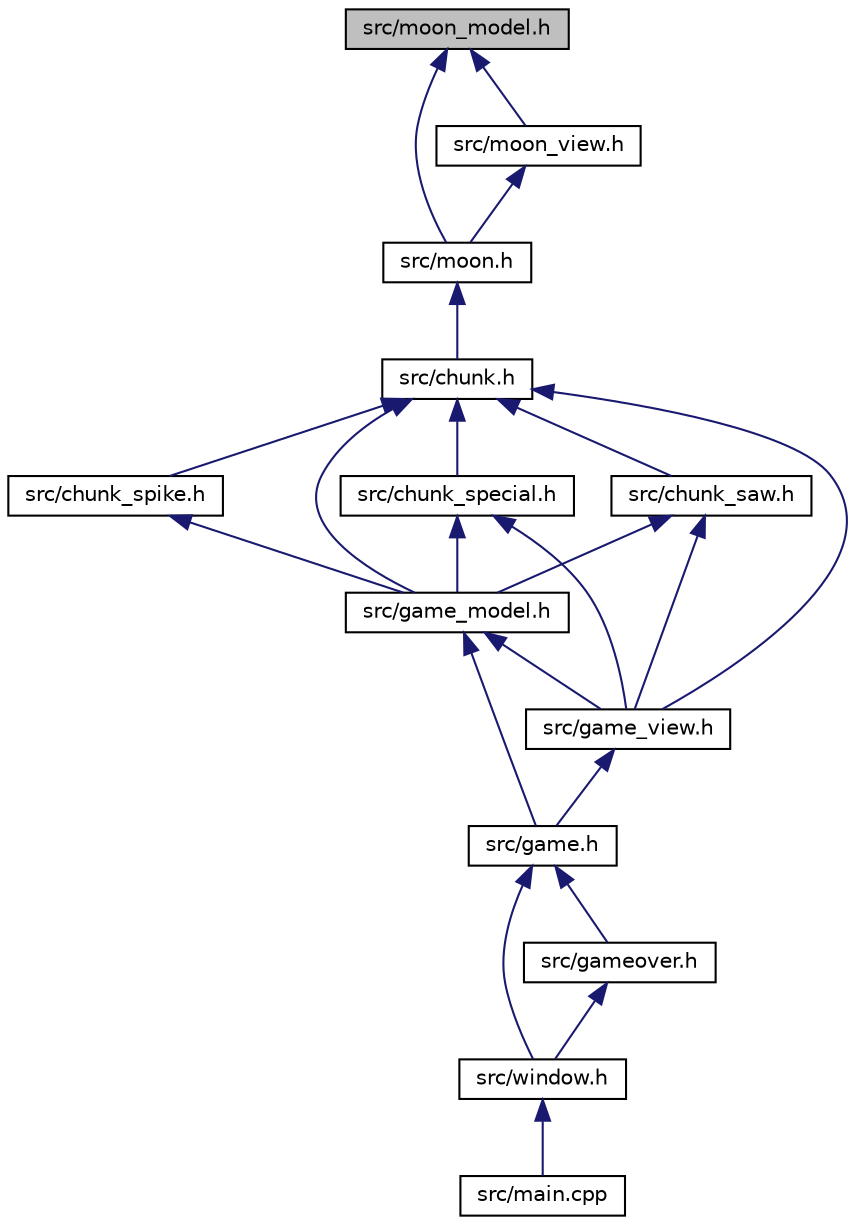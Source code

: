 digraph "src/moon_model.h"
{
  edge [fontname="Helvetica",fontsize="10",labelfontname="Helvetica",labelfontsize="10"];
  node [fontname="Helvetica",fontsize="10",shape=record];
  Node1 [label="src/moon_model.h",height=0.2,width=0.4,color="black", fillcolor="grey75", style="filled", fontcolor="black"];
  Node1 -> Node2 [dir="back",color="midnightblue",fontsize="10",style="solid",fontname="Helvetica"];
  Node2 [label="src/moon.h",height=0.2,width=0.4,color="black", fillcolor="white", style="filled",URL="$moon_8h.html"];
  Node2 -> Node3 [dir="back",color="midnightblue",fontsize="10",style="solid",fontname="Helvetica"];
  Node3 [label="src/chunk.h",height=0.2,width=0.4,color="black", fillcolor="white", style="filled",URL="$chunk_8h.html"];
  Node3 -> Node4 [dir="back",color="midnightblue",fontsize="10",style="solid",fontname="Helvetica"];
  Node4 [label="src/game_model.h",height=0.2,width=0.4,color="black", fillcolor="white", style="filled",URL="$game__model_8h.html"];
  Node4 -> Node5 [dir="back",color="midnightblue",fontsize="10",style="solid",fontname="Helvetica"];
  Node5 [label="src/game.h",height=0.2,width=0.4,color="black", fillcolor="white", style="filled",URL="$game_8h.html"];
  Node5 -> Node6 [dir="back",color="midnightblue",fontsize="10",style="solid",fontname="Helvetica"];
  Node6 [label="src/window.h",height=0.2,width=0.4,color="black", fillcolor="white", style="filled",URL="$window_8h.html"];
  Node6 -> Node7 [dir="back",color="midnightblue",fontsize="10",style="solid",fontname="Helvetica"];
  Node7 [label="src/main.cpp",height=0.2,width=0.4,color="black", fillcolor="white", style="filled",URL="$main_8cpp.html",tooltip="Point d&#39;entrée du programme, qui se charge de lancer l&#39;application. "];
  Node5 -> Node8 [dir="back",color="midnightblue",fontsize="10",style="solid",fontname="Helvetica"];
  Node8 [label="src/gameover.h",height=0.2,width=0.4,color="black", fillcolor="white", style="filled",URL="$gameover_8h_source.html"];
  Node8 -> Node6 [dir="back",color="midnightblue",fontsize="10",style="solid",fontname="Helvetica"];
  Node4 -> Node9 [dir="back",color="midnightblue",fontsize="10",style="solid",fontname="Helvetica"];
  Node9 [label="src/game_view.h",height=0.2,width=0.4,color="black", fillcolor="white", style="filled",URL="$game__view_8h.html"];
  Node9 -> Node5 [dir="back",color="midnightblue",fontsize="10",style="solid",fontname="Helvetica"];
  Node3 -> Node10 [dir="back",color="midnightblue",fontsize="10",style="solid",fontname="Helvetica"];
  Node10 [label="src/chunk_saw.h",height=0.2,width=0.4,color="black", fillcolor="white", style="filled",URL="$chunk__saw_8h.html"];
  Node10 -> Node4 [dir="back",color="midnightblue",fontsize="10",style="solid",fontname="Helvetica"];
  Node10 -> Node9 [dir="back",color="midnightblue",fontsize="10",style="solid",fontname="Helvetica"];
  Node3 -> Node11 [dir="back",color="midnightblue",fontsize="10",style="solid",fontname="Helvetica"];
  Node11 [label="src/chunk_special.h",height=0.2,width=0.4,color="black", fillcolor="white", style="filled",URL="$chunk__special_8h.html"];
  Node11 -> Node4 [dir="back",color="midnightblue",fontsize="10",style="solid",fontname="Helvetica"];
  Node11 -> Node9 [dir="back",color="midnightblue",fontsize="10",style="solid",fontname="Helvetica"];
  Node3 -> Node12 [dir="back",color="midnightblue",fontsize="10",style="solid",fontname="Helvetica"];
  Node12 [label="src/chunk_spike.h",height=0.2,width=0.4,color="black", fillcolor="white", style="filled",URL="$chunk__spike_8h.html"];
  Node12 -> Node4 [dir="back",color="midnightblue",fontsize="10",style="solid",fontname="Helvetica"];
  Node3 -> Node9 [dir="back",color="midnightblue",fontsize="10",style="solid",fontname="Helvetica"];
  Node1 -> Node13 [dir="back",color="midnightblue",fontsize="10",style="solid",fontname="Helvetica"];
  Node13 [label="src/moon_view.h",height=0.2,width=0.4,color="black", fillcolor="white", style="filled",URL="$moon__view_8h.html"];
  Node13 -> Node2 [dir="back",color="midnightblue",fontsize="10",style="solid",fontname="Helvetica"];
}

